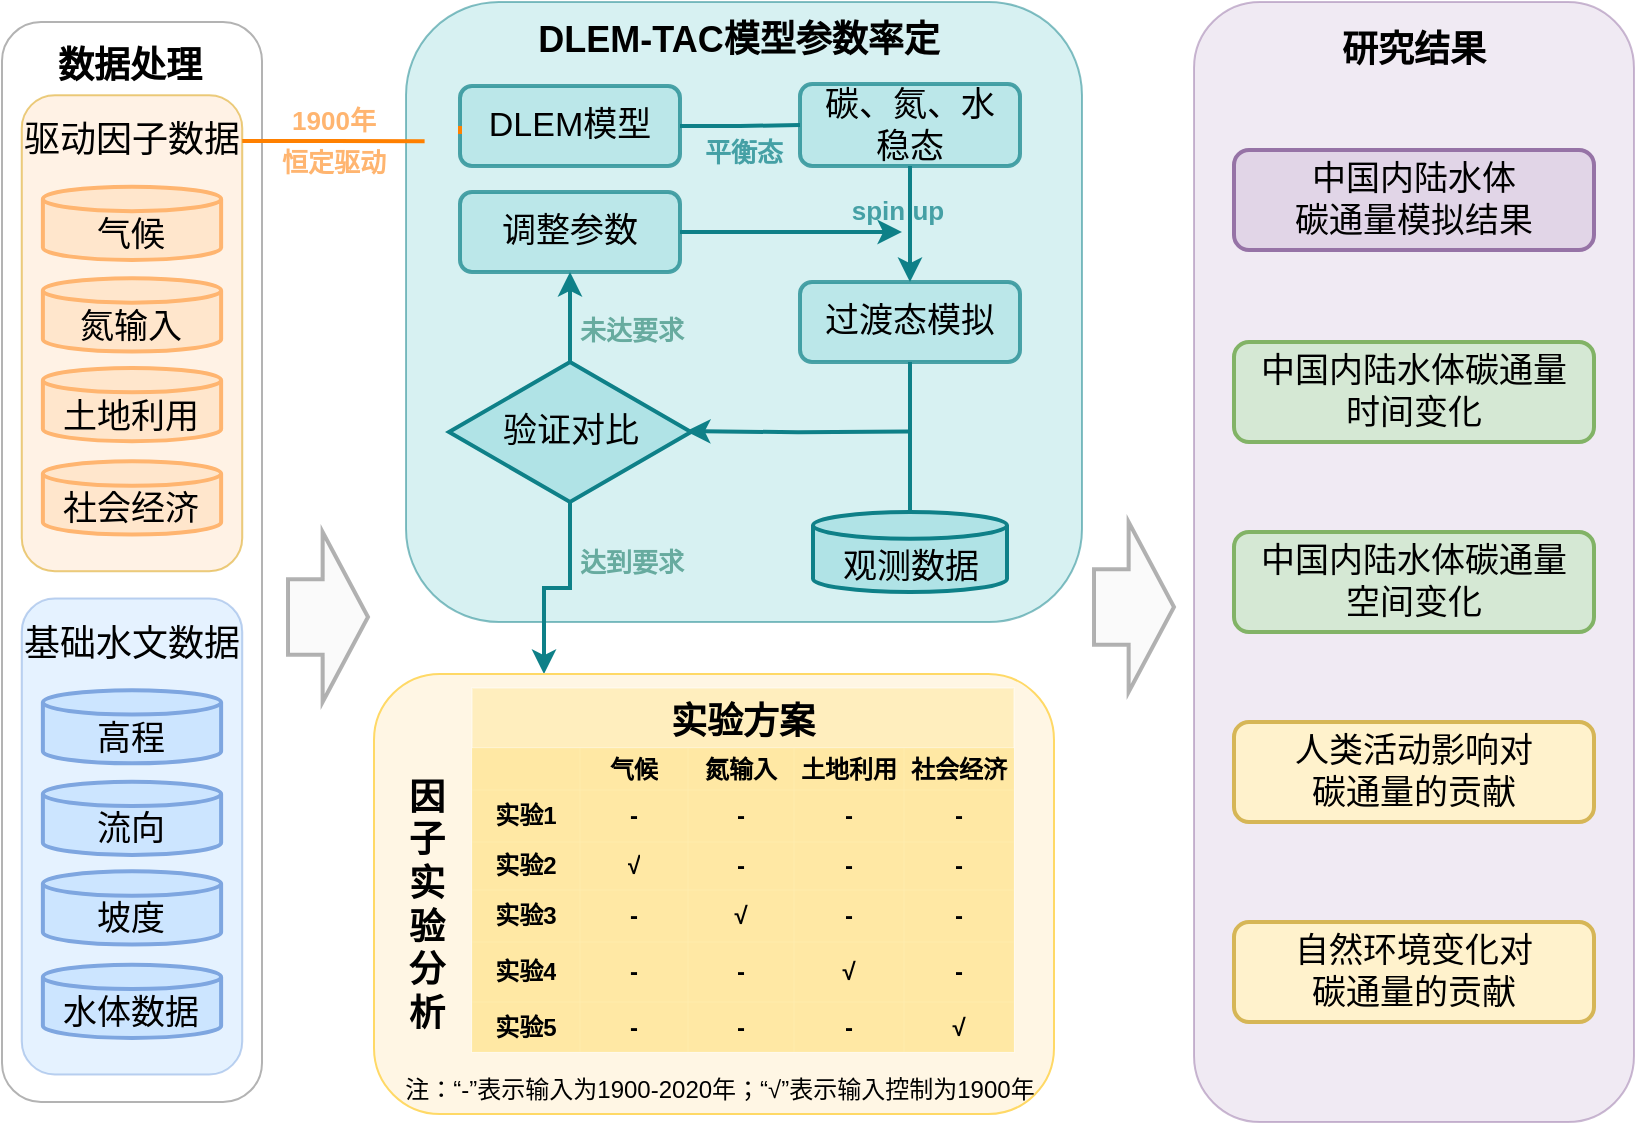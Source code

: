 <mxfile version="27.1.4">
  <diagram name="第 1 页" id="ehkIkinv6ZQEhF4W7xl0">
    <mxGraphModel dx="1426" dy="791" grid="1" gridSize="10" guides="1" tooltips="1" connect="1" arrows="1" fold="1" page="1" pageScale="1" pageWidth="827" pageHeight="1169" math="0" shadow="0">
      <root>
        <mxCell id="0" />
        <mxCell id="1" parent="0" />
        <mxCell id="Cj5X7kdF_VZM1OpQKWsd-1" value="" style="group" vertex="1" connectable="0" parent="1">
          <mxGeometry x="607.5" y="180" width="402.5" height="310" as="geometry" />
        </mxCell>
        <mxCell id="Cj5X7kdF_VZM1OpQKWsd-2" value="" style="rounded=1;whiteSpace=wrap;html=1;movable=1;resizable=1;rotatable=1;deletable=1;editable=1;locked=0;connectable=1;fillColor=#b0e3e6;strokeColor=#0e8088;opacity=50;strokeWidth=1;glass=0;shadow=0;" vertex="1" parent="Cj5X7kdF_VZM1OpQKWsd-1">
          <mxGeometry x="64.5" width="338" height="310" as="geometry" />
        </mxCell>
        <mxCell id="Cj5X7kdF_VZM1OpQKWsd-3" value="&lt;font style=&quot;font-size: 13px; color: rgb(103, 171, 159);&quot;&gt;&lt;b&gt;未达要求&lt;/b&gt;&lt;/font&gt;" style="text;html=1;align=center;verticalAlign=middle;whiteSpace=wrap;rounded=0;fontSize=17;" vertex="1" parent="Cj5X7kdF_VZM1OpQKWsd-1">
          <mxGeometry x="140.5" y="149" width="74" height="30" as="geometry" />
        </mxCell>
        <mxCell id="Cj5X7kdF_VZM1OpQKWsd-4" value="&lt;font style=&quot;font-size: 18px;&quot;&gt;&lt;b&gt;DLEM-TAC模型&lt;/b&gt;&lt;/font&gt;&lt;b style=&quot;font-size: 18px; background-color: transparent; color: light-dark(rgb(0, 0, 0), rgb(255, 255, 255));&quot;&gt;参数率定&lt;/b&gt;" style="text;html=1;align=center;verticalAlign=middle;whiteSpace=wrap;rounded=0;textShadow=0;labelBackgroundColor=none;labelBorderColor=none;" vertex="1" parent="Cj5X7kdF_VZM1OpQKWsd-1">
          <mxGeometry x="128" y="3" width="205" height="32" as="geometry" />
        </mxCell>
        <mxCell id="Cj5X7kdF_VZM1OpQKWsd-5" value="" style="edgeStyle=orthogonalEdgeStyle;rounded=0;orthogonalLoop=1;jettySize=auto;html=1;fillColor=#b0e3e6;strokeColor=#0e8088;strokeWidth=2;endArrow=none;startFill=0;" edge="1" parent="Cj5X7kdF_VZM1OpQKWsd-1" source="Cj5X7kdF_VZM1OpQKWsd-6" target="Cj5X7kdF_VZM1OpQKWsd-8">
          <mxGeometry relative="1" as="geometry" />
        </mxCell>
        <mxCell id="Cj5X7kdF_VZM1OpQKWsd-6" value="&lt;span style=&quot;font-size: 17px;&quot;&gt;DLEM模型&lt;/span&gt;" style="whiteSpace=wrap;html=1;fillColor=#b0e3e6;strokeColor=#0e8088;strokeWidth=2;opacity=70;rounded=1;" vertex="1" parent="Cj5X7kdF_VZM1OpQKWsd-1">
          <mxGeometry x="91.5" y="42" width="110" height="40" as="geometry" />
        </mxCell>
        <mxCell id="Cj5X7kdF_VZM1OpQKWsd-7" style="edgeStyle=orthogonalEdgeStyle;rounded=0;orthogonalLoop=1;jettySize=auto;html=1;exitX=0.5;exitY=1;exitDx=0;exitDy=0;fillColor=#b0e3e6;strokeColor=#0e8088;strokeWidth=2;" edge="1" parent="Cj5X7kdF_VZM1OpQKWsd-1" source="Cj5X7kdF_VZM1OpQKWsd-8" target="Cj5X7kdF_VZM1OpQKWsd-9">
          <mxGeometry relative="1" as="geometry" />
        </mxCell>
        <mxCell id="Cj5X7kdF_VZM1OpQKWsd-8" value="&lt;span style=&quot;font-size: 17px;&quot;&gt;碳、氮、水&lt;/span&gt;&lt;div&gt;&lt;span style=&quot;font-size: 17px;&quot;&gt;稳态&lt;/span&gt;&lt;/div&gt;" style="whiteSpace=wrap;html=1;fillColor=#b0e3e6;strokeColor=#0e8088;strokeWidth=2;opacity=70;rounded=1;" vertex="1" parent="Cj5X7kdF_VZM1OpQKWsd-1">
          <mxGeometry x="261.5" y="41" width="110" height="41" as="geometry" />
        </mxCell>
        <mxCell id="Cj5X7kdF_VZM1OpQKWsd-9" value="&lt;span style=&quot;font-size: 17px;&quot;&gt;过渡态模拟&lt;/span&gt;" style="whiteSpace=wrap;html=1;fillColor=#b0e3e6;strokeColor=#0e8088;strokeWidth=2;opacity=70;rounded=1;" vertex="1" parent="Cj5X7kdF_VZM1OpQKWsd-1">
          <mxGeometry x="261.5" y="140" width="110" height="40" as="geometry" />
        </mxCell>
        <mxCell id="Cj5X7kdF_VZM1OpQKWsd-10" value="&lt;font style=&quot;font-size: 17px;&quot;&gt;观测数据&lt;/font&gt;" style="strokeWidth=2;html=1;shape=mxgraph.flowchart.database;whiteSpace=wrap;fillColor=#b0e3e6;strokeColor=#0e8088;verticalAlign=bottom;" vertex="1" parent="Cj5X7kdF_VZM1OpQKWsd-1">
          <mxGeometry x="268" y="255" width="97" height="40" as="geometry" />
        </mxCell>
        <mxCell id="Cj5X7kdF_VZM1OpQKWsd-11" style="edgeStyle=orthogonalEdgeStyle;rounded=0;orthogonalLoop=1;jettySize=auto;html=1;exitX=1;exitY=0.5;exitDx=0;exitDy=0;exitPerimeter=0;strokeWidth=2;endArrow=none;startFill=1;fillColor=#b0e3e6;strokeColor=#0e8088;startArrow=classic;" edge="1" parent="Cj5X7kdF_VZM1OpQKWsd-1">
          <mxGeometry relative="1" as="geometry">
            <mxPoint x="315.5" y="214.747" as="targetPoint" />
            <mxPoint x="204.5" y="214.58" as="sourcePoint" />
          </mxGeometry>
        </mxCell>
        <mxCell id="Cj5X7kdF_VZM1OpQKWsd-12" value="" style="edgeStyle=orthogonalEdgeStyle;rounded=0;orthogonalLoop=1;jettySize=auto;html=1;strokeWidth=2;fillColor=#b0e3e6;strokeColor=#0e8088;endArrow=classic;startFill=0;endFill=1;" edge="1" parent="Cj5X7kdF_VZM1OpQKWsd-1" source="Cj5X7kdF_VZM1OpQKWsd-13" target="Cj5X7kdF_VZM1OpQKWsd-15">
          <mxGeometry relative="1" as="geometry" />
        </mxCell>
        <mxCell id="Cj5X7kdF_VZM1OpQKWsd-13" value="&lt;div&gt;&lt;font style=&quot;font-size: 17px;&quot;&gt;验证对比&lt;/font&gt;&lt;/div&gt;" style="strokeWidth=2;html=1;shape=mxgraph.flowchart.decision;whiteSpace=wrap;fillColor=#b0e3e6;strokeColor=#0e8088;" vertex="1" parent="Cj5X7kdF_VZM1OpQKWsd-1">
          <mxGeometry x="86" y="180" width="121" height="70" as="geometry" />
        </mxCell>
        <mxCell id="Cj5X7kdF_VZM1OpQKWsd-14" style="edgeStyle=orthogonalEdgeStyle;rounded=0;orthogonalLoop=1;jettySize=auto;html=1;strokeWidth=2;fillColor=#b0e3e6;strokeColor=#0e8088;" edge="1" parent="Cj5X7kdF_VZM1OpQKWsd-1" source="Cj5X7kdF_VZM1OpQKWsd-15">
          <mxGeometry relative="1" as="geometry">
            <mxPoint x="312.5" y="115" as="targetPoint" />
          </mxGeometry>
        </mxCell>
        <mxCell id="Cj5X7kdF_VZM1OpQKWsd-15" value="&lt;span style=&quot;font-size: 17px;&quot;&gt;调整参数&lt;/span&gt;" style="whiteSpace=wrap;html=1;fillColor=#b0e3e6;strokeColor=#0e8088;strokeWidth=2;opacity=70;rounded=1;" vertex="1" parent="Cj5X7kdF_VZM1OpQKWsd-1">
          <mxGeometry x="91.5" y="95" width="110" height="40" as="geometry" />
        </mxCell>
        <mxCell id="Cj5X7kdF_VZM1OpQKWsd-16" style="rounded=0;orthogonalLoop=1;jettySize=auto;html=1;exitX=0;exitY=0.5;exitDx=0;exitDy=0;fillColor=#fad7ac;strokeColor=#FF8000;startArrow=none;startFill=0;endArrow=none;strokeWidth=2;" edge="1" parent="Cj5X7kdF_VZM1OpQKWsd-1" source="Cj5X7kdF_VZM1OpQKWsd-6">
          <mxGeometry relative="1" as="geometry">
            <mxPoint x="91.5" y="66" as="targetPoint" />
          </mxGeometry>
        </mxCell>
        <mxCell id="Cj5X7kdF_VZM1OpQKWsd-17" style="edgeStyle=orthogonalEdgeStyle;rounded=0;orthogonalLoop=1;jettySize=auto;html=1;exitX=0.5;exitY=1;exitDx=0;exitDy=0;entryX=0.5;entryY=0;entryDx=0;entryDy=0;entryPerimeter=0;endArrow=none;startFill=0;fillColor=#b0e3e6;strokeColor=#0e8088;strokeWidth=2;" edge="1" parent="Cj5X7kdF_VZM1OpQKWsd-1" source="Cj5X7kdF_VZM1OpQKWsd-9" target="Cj5X7kdF_VZM1OpQKWsd-10">
          <mxGeometry relative="1" as="geometry" />
        </mxCell>
        <mxCell id="Cj5X7kdF_VZM1OpQKWsd-18" value="&lt;span style=&quot;font-size: 13px;&quot;&gt;&lt;b style=&quot;&quot;&gt;&lt;font style=&quot;&quot;&gt;spin up&lt;/font&gt;&lt;/b&gt;&lt;/span&gt;" style="text;html=1;align=center;verticalAlign=middle;whiteSpace=wrap;rounded=0;fontSize=17;fontColor=light-dark(#45A0A5,#3A756B);" vertex="1" parent="Cj5X7kdF_VZM1OpQKWsd-1">
          <mxGeometry x="275.5" y="94" width="70" height="20" as="geometry" />
        </mxCell>
        <mxCell id="Cj5X7kdF_VZM1OpQKWsd-19" value="&lt;span style=&quot;font-size: 13px;&quot;&gt;&lt;b style=&quot;&quot;&gt;&lt;font style=&quot;&quot;&gt;平衡态&lt;/font&gt;&lt;/b&gt;&lt;/span&gt;" style="text;html=1;align=center;verticalAlign=middle;whiteSpace=wrap;rounded=0;fontSize=17;fontColor=light-dark(#45A0A5,#3A756B);" vertex="1" parent="Cj5X7kdF_VZM1OpQKWsd-1">
          <mxGeometry x="198.5" y="65" width="70" height="20" as="geometry" />
        </mxCell>
        <mxCell id="Cj5X7kdF_VZM1OpQKWsd-20" value="&lt;font style=&quot;font-size: 13px; color: rgb(103, 171, 159);&quot;&gt;&lt;b&gt;达到要求&lt;/b&gt;&lt;/font&gt;" style="text;html=1;align=center;verticalAlign=middle;whiteSpace=wrap;rounded=0;fontSize=17;" vertex="1" parent="Cj5X7kdF_VZM1OpQKWsd-1">
          <mxGeometry x="140.5" y="265" width="74" height="30" as="geometry" />
        </mxCell>
        <mxCell id="Cj5X7kdF_VZM1OpQKWsd-21" value="" style="whiteSpace=wrap;html=1;fillColor=#e1d5e7;strokeColor=#9673a6;strokeWidth=1;opacity=50;rounded=1;" vertex="1" parent="1">
          <mxGeometry x="1066" y="180" width="220" height="560" as="geometry" />
        </mxCell>
        <mxCell id="Cj5X7kdF_VZM1OpQKWsd-31" value="&lt;font style=&quot;font-size: 17px;&quot;&gt;人类活动影响对&lt;/font&gt;&lt;div&gt;&lt;font style=&quot;font-size: 17px;&quot;&gt;碳通量的贡献&lt;/font&gt;&lt;/div&gt;" style="whiteSpace=wrap;html=1;fillColor=#fff2cc;strokeColor=#d6b656;strokeWidth=2;rounded=1;" vertex="1" parent="1">
          <mxGeometry x="1086" y="540" width="180" height="50" as="geometry" />
        </mxCell>
        <mxCell id="Cj5X7kdF_VZM1OpQKWsd-32" value="&lt;font style=&quot;font-size: 17px;&quot;&gt;自然环境变化&lt;span style=&quot;color: light-dark(rgb(0, 0, 0), rgb(255, 255, 255)); background-color: transparent;&quot;&gt;对&lt;/span&gt;&lt;/font&gt;&lt;div&gt;&lt;span style=&quot;background-color: transparent; color: light-dark(rgb(0, 0, 0), rgb(255, 255, 255));&quot;&gt;&lt;font style=&quot;font-size: 17px;&quot;&gt;碳通量的贡献&lt;/font&gt;&lt;/span&gt;&lt;/div&gt;" style="whiteSpace=wrap;html=1;fillColor=#fff2cc;strokeColor=#d6b656;strokeWidth=2;rounded=1;" vertex="1" parent="1">
          <mxGeometry x="1086" y="640" width="180" height="50" as="geometry" />
        </mxCell>
        <mxCell id="Cj5X7kdF_VZM1OpQKWsd-33" value="&lt;span style=&quot;font-size: 17px;&quot;&gt;中国内陆水体&lt;/span&gt;&lt;div&gt;&lt;span style=&quot;font-size: 17px;&quot;&gt;碳通量模拟结果&lt;/span&gt;&lt;/div&gt;" style="whiteSpace=wrap;html=1;fillColor=#e1d5e7;strokeColor=#9673a6;strokeWidth=2;rounded=1;" vertex="1" parent="1">
          <mxGeometry x="1086" y="254" width="180" height="50" as="geometry" />
        </mxCell>
        <mxCell id="Cj5X7kdF_VZM1OpQKWsd-34" value="&lt;font style=&quot;font-size: 18px;&quot;&gt;&lt;b&gt;研究结果&lt;/b&gt;&lt;/font&gt;" style="text;html=1;align=center;verticalAlign=middle;whiteSpace=wrap;rounded=0;textShadow=0;labelBackgroundColor=none;labelBorderColor=none;" vertex="1" parent="1">
          <mxGeometry x="1116" y="188" width="120" height="32" as="geometry" />
        </mxCell>
        <mxCell id="Cj5X7kdF_VZM1OpQKWsd-35" value="" style="shape=singleArrow;whiteSpace=wrap;html=1;fillColor=#f5f5f5;strokeColor=#666666;arrowWidth=0.444;arrowSize=0.567;strokeWidth=2;fontColor=#333333;opacity=50;shadow=0;rounded=0;" vertex="1" parent="1">
          <mxGeometry x="613" y="445" width="40" height="85" as="geometry" />
        </mxCell>
        <mxCell id="Cj5X7kdF_VZM1OpQKWsd-36" value="" style="shape=singleArrow;whiteSpace=wrap;html=1;fillColor=#f5f5f5;strokeColor=#666666;arrowWidth=0.444;arrowSize=0.567;strokeWidth=2;fontColor=#333333;opacity=50;shadow=0;rounded=0;" vertex="1" parent="1">
          <mxGeometry x="1016" y="440" width="40" height="85" as="geometry" />
        </mxCell>
        <mxCell id="Cj5X7kdF_VZM1OpQKWsd-45" style="edgeStyle=orthogonalEdgeStyle;rounded=0;orthogonalLoop=1;jettySize=auto;html=1;entryX=0.25;entryY=0;entryDx=0;entryDy=0;fillColor=#b0e3e6;strokeColor=#0e8088;strokeWidth=2;" edge="1" parent="1" source="Cj5X7kdF_VZM1OpQKWsd-13" target="Cj5X7kdF_VZM1OpQKWsd-47">
          <mxGeometry relative="1" as="geometry" />
        </mxCell>
        <mxCell id="Cj5X7kdF_VZM1OpQKWsd-46" value="" style="group" vertex="1" connectable="0" parent="1">
          <mxGeometry x="656" y="516" width="340" height="223" as="geometry" />
        </mxCell>
        <mxCell id="Cj5X7kdF_VZM1OpQKWsd-47" value="" style="rounded=1;whiteSpace=wrap;html=1;movable=1;resizable=1;rotatable=1;deletable=1;editable=1;locked=0;connectable=1;fillColor=#FFF6E4;strokeColor=#FFD966;strokeWidth=1;glass=0;shadow=0;" vertex="1" parent="Cj5X7kdF_VZM1OpQKWsd-46">
          <mxGeometry width="340" height="220" as="geometry" />
        </mxCell>
        <mxCell id="Cj5X7kdF_VZM1OpQKWsd-48" value="&lt;span style=&quot;font-size: 18px;&quot;&gt;&lt;b&gt;因&lt;/b&gt;&lt;/span&gt;&lt;div&gt;&lt;span style=&quot;font-size: 18px;&quot;&gt;&lt;b&gt;子&lt;/b&gt;&lt;/span&gt;&lt;/div&gt;&lt;div&gt;&lt;span style=&quot;font-size: 18px;&quot;&gt;&lt;b&gt;实&lt;/b&gt;&lt;/span&gt;&lt;/div&gt;&lt;div&gt;&lt;span style=&quot;font-size: 18px;&quot;&gt;&lt;b&gt;验&lt;/b&gt;&lt;/span&gt;&lt;/div&gt;&lt;div&gt;&lt;span style=&quot;font-size: 18px;&quot;&gt;&lt;b&gt;分&lt;/b&gt;&lt;/span&gt;&lt;/div&gt;&lt;div&gt;&lt;span style=&quot;font-size: 18px;&quot;&gt;&lt;b&gt;析&lt;/b&gt;&lt;/span&gt;&lt;/div&gt;" style="text;html=1;align=center;verticalAlign=middle;whiteSpace=wrap;rounded=0;textShadow=0;labelBackgroundColor=none;labelBorderColor=none;movable=1;resizable=1;rotatable=1;deletable=1;editable=1;locked=0;connectable=1;fillColor=#FFFFEB;opacity=0;sketch=1;curveFitting=1;jiggle=2;" vertex="1" parent="Cj5X7kdF_VZM1OpQKWsd-46">
          <mxGeometry x="12" y="55" width="29.49" height="122" as="geometry" />
        </mxCell>
        <mxCell id="Cj5X7kdF_VZM1OpQKWsd-49" value="实验方案" style="shape=table;startSize=30;container=1;collapsible=0;childLayout=tableLayout;swimlaneFillColor=none;strokeColor=#FFFFFF;fontSize=18;fillColor=#FFD966;labelBackgroundColor=none;opacity=30;rounded=0;swimlaneLine=1;movable=1;resizable=1;rotatable=1;deletable=1;editable=1;locked=0;connectable=1;fontStyle=1;shadow=0;" vertex="1" parent="Cj5X7kdF_VZM1OpQKWsd-46">
          <mxGeometry x="49" y="7" width="271" height="182" as="geometry" />
        </mxCell>
        <mxCell id="Cj5X7kdF_VZM1OpQKWsd-50" value="" style="shape=tableRow;horizontal=0;startSize=0;swimlaneHead=0;swimlaneBody=0;strokeColor=#E1D5E7;top=0;left=0;bottom=0;right=0;collapsible=0;dropTarget=0;fillColor=#FFD966;points=[[0,0.5],[1,0.5]];portConstraint=eastwest;swimlaneFillColor=none;fontSize=12;movable=1;resizable=1;rotatable=1;deletable=1;editable=1;locked=0;connectable=1;opacity=30;swimlaneLine=1;shadow=0;fontStyle=1" vertex="1" parent="Cj5X7kdF_VZM1OpQKWsd-49">
          <mxGeometry y="30" width="271" height="21" as="geometry" />
        </mxCell>
        <mxCell id="Cj5X7kdF_VZM1OpQKWsd-51" value="" style="shape=partialRectangle;html=1;whiteSpace=wrap;connectable=1;strokeColor=#E1D5E7;overflow=hidden;fillColor=#FFD966;top=0;left=0;bottom=0;right=0;pointerEvents=1;swimlaneFillColor=none;fontSize=12;movable=1;resizable=1;rotatable=1;deletable=1;editable=1;locked=0;opacity=30;swimlaneLine=1;shadow=0;fontStyle=1" vertex="1" parent="Cj5X7kdF_VZM1OpQKWsd-50">
          <mxGeometry width="54" height="21" as="geometry">
            <mxRectangle width="54" height="21" as="alternateBounds" />
          </mxGeometry>
        </mxCell>
        <mxCell id="Cj5X7kdF_VZM1OpQKWsd-52" value="气候" style="shape=partialRectangle;html=1;whiteSpace=wrap;connectable=1;strokeColor=#E1D5E7;overflow=hidden;fillColor=#FFD966;top=0;left=0;bottom=0;right=0;pointerEvents=1;swimlaneFillColor=none;fontSize=12;movable=1;resizable=1;rotatable=1;deletable=1;editable=1;locked=0;opacity=30;swimlaneLine=1;shadow=0;fontStyle=1" vertex="1" parent="Cj5X7kdF_VZM1OpQKWsd-50">
          <mxGeometry x="54" width="54" height="21" as="geometry">
            <mxRectangle width="54" height="21" as="alternateBounds" />
          </mxGeometry>
        </mxCell>
        <mxCell id="Cj5X7kdF_VZM1OpQKWsd-53" value="氮输入" style="shape=partialRectangle;html=1;whiteSpace=wrap;connectable=1;strokeColor=#E1D5E7;overflow=hidden;fillColor=#FFD966;top=0;left=0;bottom=0;right=0;pointerEvents=1;swimlaneFillColor=none;fontSize=12;movable=1;resizable=1;rotatable=1;deletable=1;editable=1;locked=0;opacity=30;swimlaneLine=1;shadow=0;fontStyle=1" vertex="1" parent="Cj5X7kdF_VZM1OpQKWsd-50">
          <mxGeometry x="108" width="53" height="21" as="geometry">
            <mxRectangle width="53" height="21" as="alternateBounds" />
          </mxGeometry>
        </mxCell>
        <mxCell id="Cj5X7kdF_VZM1OpQKWsd-54" value="土地利用" style="shape=partialRectangle;html=1;whiteSpace=wrap;connectable=1;strokeColor=#E1D5E7;overflow=hidden;fillColor=#FFD966;top=0;left=0;bottom=0;right=0;pointerEvents=1;swimlaneFillColor=none;fontSize=12;movable=1;resizable=1;rotatable=1;deletable=1;editable=1;locked=0;opacity=30;swimlaneLine=1;shadow=0;fontStyle=1" vertex="1" parent="Cj5X7kdF_VZM1OpQKWsd-50">
          <mxGeometry x="161" width="55" height="21" as="geometry">
            <mxRectangle width="55" height="21" as="alternateBounds" />
          </mxGeometry>
        </mxCell>
        <mxCell id="Cj5X7kdF_VZM1OpQKWsd-55" value="社会经济" style="shape=partialRectangle;html=1;whiteSpace=wrap;connectable=1;strokeColor=#E1D5E7;overflow=hidden;fillColor=#FFD966;top=0;left=0;bottom=0;right=0;pointerEvents=1;swimlaneFillColor=none;fontSize=12;movable=1;resizable=1;rotatable=1;deletable=1;editable=1;locked=0;opacity=30;swimlaneLine=1;shadow=0;fontStyle=1" vertex="1" parent="Cj5X7kdF_VZM1OpQKWsd-50">
          <mxGeometry x="216" width="55" height="21" as="geometry">
            <mxRectangle width="55" height="21" as="alternateBounds" />
          </mxGeometry>
        </mxCell>
        <mxCell id="Cj5X7kdF_VZM1OpQKWsd-56" value="" style="shape=tableRow;horizontal=0;startSize=0;swimlaneHead=0;swimlaneBody=0;strokeColor=#E1D5E7;top=0;left=0;bottom=0;right=0;collapsible=0;dropTarget=0;fillColor=#FFD966;points=[[0,0.5],[1,0.5]];portConstraint=eastwest;swimlaneFillColor=none;fontSize=12;movable=1;resizable=1;rotatable=1;deletable=1;editable=1;locked=0;connectable=1;opacity=30;swimlaneLine=1;shadow=0;fontStyle=1" vertex="1" parent="Cj5X7kdF_VZM1OpQKWsd-49">
          <mxGeometry y="51" width="271" height="26" as="geometry" />
        </mxCell>
        <mxCell id="Cj5X7kdF_VZM1OpQKWsd-57" value="实验1" style="shape=partialRectangle;html=1;whiteSpace=wrap;connectable=1;strokeColor=#E1D5E7;overflow=hidden;fillColor=#FFD966;top=0;left=0;bottom=0;right=0;pointerEvents=1;swimlaneFillColor=none;fontSize=12;movable=1;resizable=1;rotatable=1;deletable=1;editable=1;locked=0;opacity=30;swimlaneLine=1;shadow=0;fontStyle=1" vertex="1" parent="Cj5X7kdF_VZM1OpQKWsd-56">
          <mxGeometry width="54" height="26" as="geometry">
            <mxRectangle width="54" height="26" as="alternateBounds" />
          </mxGeometry>
        </mxCell>
        <mxCell id="Cj5X7kdF_VZM1OpQKWsd-58" value="-" style="shape=partialRectangle;html=1;whiteSpace=wrap;connectable=1;strokeColor=#E1D5E7;overflow=hidden;fillColor=#FFD966;top=0;left=0;bottom=0;right=0;pointerEvents=1;swimlaneFillColor=none;fontSize=12;movable=1;resizable=1;rotatable=1;deletable=1;editable=1;locked=0;opacity=30;swimlaneLine=1;shadow=0;fontStyle=1" vertex="1" parent="Cj5X7kdF_VZM1OpQKWsd-56">
          <mxGeometry x="54" width="54" height="26" as="geometry">
            <mxRectangle width="54" height="26" as="alternateBounds" />
          </mxGeometry>
        </mxCell>
        <mxCell id="Cj5X7kdF_VZM1OpQKWsd-59" value="-" style="shape=partialRectangle;html=1;whiteSpace=wrap;connectable=1;strokeColor=#E1D5E7;overflow=hidden;fillColor=#FFD966;top=0;left=0;bottom=0;right=0;pointerEvents=1;swimlaneFillColor=none;fontSize=12;movable=1;resizable=1;rotatable=1;deletable=1;editable=1;locked=0;opacity=30;swimlaneLine=1;shadow=0;fontStyle=1" vertex="1" parent="Cj5X7kdF_VZM1OpQKWsd-56">
          <mxGeometry x="108" width="53" height="26" as="geometry">
            <mxRectangle width="53" height="26" as="alternateBounds" />
          </mxGeometry>
        </mxCell>
        <mxCell id="Cj5X7kdF_VZM1OpQKWsd-60" value="-" style="shape=partialRectangle;html=1;whiteSpace=wrap;connectable=1;strokeColor=#E1D5E7;overflow=hidden;fillColor=#FFD966;top=0;left=0;bottom=0;right=0;pointerEvents=1;swimlaneFillColor=none;fontSize=12;movable=1;resizable=1;rotatable=1;deletable=1;editable=1;locked=0;opacity=30;swimlaneLine=1;shadow=0;fontStyle=1" vertex="1" parent="Cj5X7kdF_VZM1OpQKWsd-56">
          <mxGeometry x="161" width="55" height="26" as="geometry">
            <mxRectangle width="55" height="26" as="alternateBounds" />
          </mxGeometry>
        </mxCell>
        <mxCell id="Cj5X7kdF_VZM1OpQKWsd-61" value="-" style="shape=partialRectangle;html=1;whiteSpace=wrap;connectable=1;strokeColor=#E1D5E7;overflow=hidden;fillColor=#FFD966;top=0;left=0;bottom=0;right=0;pointerEvents=1;swimlaneFillColor=none;fontSize=12;movable=1;resizable=1;rotatable=1;deletable=1;editable=1;locked=0;opacity=30;swimlaneLine=1;shadow=0;fontStyle=1" vertex="1" parent="Cj5X7kdF_VZM1OpQKWsd-56">
          <mxGeometry x="216" width="55" height="26" as="geometry">
            <mxRectangle width="55" height="26" as="alternateBounds" />
          </mxGeometry>
        </mxCell>
        <mxCell id="Cj5X7kdF_VZM1OpQKWsd-62" value="" style="shape=tableRow;horizontal=0;startSize=0;swimlaneHead=0;swimlaneBody=0;strokeColor=#E1D5E7;top=0;left=0;bottom=0;right=0;collapsible=0;dropTarget=0;fillColor=#FFD966;points=[[0,0.5],[1,0.5]];portConstraint=eastwest;swimlaneFillColor=none;fontSize=12;movable=1;resizable=1;rotatable=1;deletable=1;editable=1;locked=0;connectable=1;opacity=30;swimlaneLine=1;shadow=0;fontStyle=1" vertex="1" parent="Cj5X7kdF_VZM1OpQKWsd-49">
          <mxGeometry y="77" width="271" height="24" as="geometry" />
        </mxCell>
        <mxCell id="Cj5X7kdF_VZM1OpQKWsd-63" value="实验2" style="shape=partialRectangle;html=1;whiteSpace=wrap;connectable=1;strokeColor=#E1D5E7;overflow=hidden;fillColor=#FFD966;top=0;left=0;bottom=0;right=0;pointerEvents=1;swimlaneFillColor=none;fontSize=12;movable=1;resizable=1;rotatable=1;deletable=1;editable=1;locked=0;opacity=30;swimlaneLine=1;shadow=0;fontStyle=1" vertex="1" parent="Cj5X7kdF_VZM1OpQKWsd-62">
          <mxGeometry width="54" height="24" as="geometry">
            <mxRectangle width="54" height="24" as="alternateBounds" />
          </mxGeometry>
        </mxCell>
        <mxCell id="Cj5X7kdF_VZM1OpQKWsd-64" value="√" style="shape=partialRectangle;html=1;whiteSpace=wrap;connectable=1;strokeColor=#E1D5E7;overflow=hidden;fillColor=#FFD966;top=0;left=0;bottom=0;right=0;pointerEvents=1;swimlaneFillColor=none;fontSize=12;movable=1;resizable=1;rotatable=1;deletable=1;editable=1;locked=0;opacity=30;swimlaneLine=1;shadow=0;fontStyle=1" vertex="1" parent="Cj5X7kdF_VZM1OpQKWsd-62">
          <mxGeometry x="54" width="54" height="24" as="geometry">
            <mxRectangle width="54" height="24" as="alternateBounds" />
          </mxGeometry>
        </mxCell>
        <mxCell id="Cj5X7kdF_VZM1OpQKWsd-65" value="-" style="shape=partialRectangle;html=1;whiteSpace=wrap;connectable=1;strokeColor=#E1D5E7;overflow=hidden;fillColor=#FFD966;top=0;left=0;bottom=0;right=0;pointerEvents=1;swimlaneFillColor=none;fontSize=12;movable=1;resizable=1;rotatable=1;deletable=1;editable=1;locked=0;opacity=30;swimlaneLine=1;shadow=0;fontStyle=1" vertex="1" parent="Cj5X7kdF_VZM1OpQKWsd-62">
          <mxGeometry x="108" width="53" height="24" as="geometry">
            <mxRectangle width="53" height="24" as="alternateBounds" />
          </mxGeometry>
        </mxCell>
        <mxCell id="Cj5X7kdF_VZM1OpQKWsd-66" value="-" style="shape=partialRectangle;html=1;whiteSpace=wrap;connectable=1;strokeColor=#E1D5E7;overflow=hidden;fillColor=#FFD966;top=0;left=0;bottom=0;right=0;pointerEvents=1;swimlaneFillColor=none;fontSize=12;movable=1;resizable=1;rotatable=1;deletable=1;editable=1;locked=0;opacity=30;swimlaneLine=1;shadow=0;fontStyle=1" vertex="1" parent="Cj5X7kdF_VZM1OpQKWsd-62">
          <mxGeometry x="161" width="55" height="24" as="geometry">
            <mxRectangle width="55" height="24" as="alternateBounds" />
          </mxGeometry>
        </mxCell>
        <mxCell id="Cj5X7kdF_VZM1OpQKWsd-67" value="-" style="shape=partialRectangle;html=1;whiteSpace=wrap;connectable=1;strokeColor=#E1D5E7;overflow=hidden;fillColor=#FFD966;top=0;left=0;bottom=0;right=0;pointerEvents=1;swimlaneFillColor=none;fontSize=12;movable=1;resizable=1;rotatable=1;deletable=1;editable=1;locked=0;opacity=30;swimlaneLine=1;shadow=0;fontStyle=1" vertex="1" parent="Cj5X7kdF_VZM1OpQKWsd-62">
          <mxGeometry x="216" width="55" height="24" as="geometry">
            <mxRectangle width="55" height="24" as="alternateBounds" />
          </mxGeometry>
        </mxCell>
        <mxCell id="Cj5X7kdF_VZM1OpQKWsd-68" value="" style="shape=tableRow;horizontal=0;startSize=0;swimlaneHead=0;swimlaneBody=0;strokeColor=#E1D5E7;top=0;left=0;bottom=0;right=0;collapsible=0;dropTarget=0;fillColor=#FFD966;points=[[0,0.5],[1,0.5]];portConstraint=eastwest;swimlaneFillColor=none;fontSize=12;movable=1;resizable=1;rotatable=1;deletable=1;editable=1;locked=0;connectable=1;opacity=30;swimlaneLine=1;shadow=0;fontStyle=1" vertex="1" parent="Cj5X7kdF_VZM1OpQKWsd-49">
          <mxGeometry y="101" width="271" height="26" as="geometry" />
        </mxCell>
        <mxCell id="Cj5X7kdF_VZM1OpQKWsd-69" value="实验3" style="shape=partialRectangle;html=1;whiteSpace=wrap;connectable=1;strokeColor=#E1D5E7;overflow=hidden;fillColor=#FFD966;top=0;left=0;bottom=0;right=0;pointerEvents=1;swimlaneFillColor=none;fontSize=12;movable=1;resizable=1;rotatable=1;deletable=1;editable=1;locked=0;opacity=30;swimlaneLine=1;shadow=0;fontStyle=1" vertex="1" parent="Cj5X7kdF_VZM1OpQKWsd-68">
          <mxGeometry width="54" height="26" as="geometry">
            <mxRectangle width="54" height="26" as="alternateBounds" />
          </mxGeometry>
        </mxCell>
        <mxCell id="Cj5X7kdF_VZM1OpQKWsd-70" value="-" style="shape=partialRectangle;html=1;whiteSpace=wrap;connectable=1;strokeColor=#E1D5E7;overflow=hidden;fillColor=#FFD966;top=0;left=0;bottom=0;right=0;pointerEvents=1;swimlaneFillColor=none;fontSize=12;movable=1;resizable=1;rotatable=1;deletable=1;editable=1;locked=0;opacity=30;swimlaneLine=1;shadow=0;fontStyle=1" vertex="1" parent="Cj5X7kdF_VZM1OpQKWsd-68">
          <mxGeometry x="54" width="54" height="26" as="geometry">
            <mxRectangle width="54" height="26" as="alternateBounds" />
          </mxGeometry>
        </mxCell>
        <mxCell id="Cj5X7kdF_VZM1OpQKWsd-71" value="√" style="shape=partialRectangle;html=1;whiteSpace=wrap;connectable=1;strokeColor=#E1D5E7;overflow=hidden;fillColor=#FFD966;top=0;left=0;bottom=0;right=0;pointerEvents=1;swimlaneFillColor=none;fontSize=12;movable=1;resizable=1;rotatable=1;deletable=1;editable=1;locked=0;opacity=30;swimlaneLine=1;shadow=0;fontStyle=1" vertex="1" parent="Cj5X7kdF_VZM1OpQKWsd-68">
          <mxGeometry x="108" width="53" height="26" as="geometry">
            <mxRectangle width="53" height="26" as="alternateBounds" />
          </mxGeometry>
        </mxCell>
        <mxCell id="Cj5X7kdF_VZM1OpQKWsd-72" value="-" style="shape=partialRectangle;html=1;whiteSpace=wrap;connectable=1;strokeColor=#E1D5E7;overflow=hidden;fillColor=#FFD966;top=0;left=0;bottom=0;right=0;pointerEvents=1;swimlaneFillColor=none;fontSize=12;movable=1;resizable=1;rotatable=1;deletable=1;editable=1;locked=0;opacity=30;swimlaneLine=1;shadow=0;fontStyle=1" vertex="1" parent="Cj5X7kdF_VZM1OpQKWsd-68">
          <mxGeometry x="161" width="55" height="26" as="geometry">
            <mxRectangle width="55" height="26" as="alternateBounds" />
          </mxGeometry>
        </mxCell>
        <mxCell id="Cj5X7kdF_VZM1OpQKWsd-73" value="-" style="shape=partialRectangle;html=1;whiteSpace=wrap;connectable=1;strokeColor=#E1D5E7;overflow=hidden;fillColor=#FFD966;top=0;left=0;bottom=0;right=0;pointerEvents=1;swimlaneFillColor=none;fontSize=12;movable=1;resizable=1;rotatable=1;deletable=1;editable=1;locked=0;opacity=30;swimlaneLine=1;shadow=0;fontStyle=1" vertex="1" parent="Cj5X7kdF_VZM1OpQKWsd-68">
          <mxGeometry x="216" width="55" height="26" as="geometry">
            <mxRectangle width="55" height="26" as="alternateBounds" />
          </mxGeometry>
        </mxCell>
        <mxCell id="Cj5X7kdF_VZM1OpQKWsd-74" value="" style="shape=tableRow;horizontal=0;startSize=0;swimlaneHead=0;swimlaneBody=0;strokeColor=#E1D5E7;top=0;left=0;bottom=0;right=0;collapsible=0;dropTarget=0;fillColor=#FFD966;points=[[0,0.5],[1,0.5]];portConstraint=eastwest;swimlaneFillColor=none;fontSize=12;movable=1;resizable=1;rotatable=1;deletable=1;editable=1;locked=0;connectable=1;opacity=30;swimlaneLine=1;shadow=0;fontStyle=1" vertex="1" parent="Cj5X7kdF_VZM1OpQKWsd-49">
          <mxGeometry y="127" width="271" height="30" as="geometry" />
        </mxCell>
        <mxCell id="Cj5X7kdF_VZM1OpQKWsd-75" value="实验4" style="shape=partialRectangle;html=1;whiteSpace=wrap;connectable=1;strokeColor=#E1D5E7;overflow=hidden;fillColor=#FFD966;top=0;left=0;bottom=0;right=0;pointerEvents=1;swimlaneFillColor=none;fontSize=12;movable=1;resizable=1;rotatable=1;deletable=1;editable=1;locked=0;opacity=30;swimlaneLine=1;shadow=0;fontStyle=1" vertex="1" parent="Cj5X7kdF_VZM1OpQKWsd-74">
          <mxGeometry width="54" height="30" as="geometry">
            <mxRectangle width="54" height="30" as="alternateBounds" />
          </mxGeometry>
        </mxCell>
        <mxCell id="Cj5X7kdF_VZM1OpQKWsd-76" value="-" style="shape=partialRectangle;html=1;whiteSpace=wrap;connectable=1;strokeColor=#E1D5E7;overflow=hidden;fillColor=#FFD966;top=0;left=0;bottom=0;right=0;pointerEvents=1;swimlaneFillColor=none;fontSize=12;movable=1;resizable=1;rotatable=1;deletable=1;editable=1;locked=0;opacity=30;swimlaneLine=1;shadow=0;fontStyle=1" vertex="1" parent="Cj5X7kdF_VZM1OpQKWsd-74">
          <mxGeometry x="54" width="54" height="30" as="geometry">
            <mxRectangle width="54" height="30" as="alternateBounds" />
          </mxGeometry>
        </mxCell>
        <mxCell id="Cj5X7kdF_VZM1OpQKWsd-77" value="-" style="shape=partialRectangle;html=1;whiteSpace=wrap;connectable=1;strokeColor=#E1D5E7;overflow=hidden;fillColor=#FFD966;top=0;left=0;bottom=0;right=0;pointerEvents=1;swimlaneFillColor=none;fontSize=12;movable=1;resizable=1;rotatable=1;deletable=1;editable=1;locked=0;opacity=30;swimlaneLine=1;shadow=0;fontStyle=1" vertex="1" parent="Cj5X7kdF_VZM1OpQKWsd-74">
          <mxGeometry x="108" width="53" height="30" as="geometry">
            <mxRectangle width="53" height="30" as="alternateBounds" />
          </mxGeometry>
        </mxCell>
        <mxCell id="Cj5X7kdF_VZM1OpQKWsd-78" value="√" style="shape=partialRectangle;html=1;whiteSpace=wrap;connectable=1;strokeColor=#E1D5E7;overflow=hidden;fillColor=#FFD966;top=0;left=0;bottom=0;right=0;pointerEvents=1;swimlaneFillColor=none;fontSize=12;movable=1;resizable=1;rotatable=1;deletable=1;editable=1;locked=0;opacity=30;swimlaneLine=1;shadow=0;fontStyle=1" vertex="1" parent="Cj5X7kdF_VZM1OpQKWsd-74">
          <mxGeometry x="161" width="55" height="30" as="geometry">
            <mxRectangle width="55" height="30" as="alternateBounds" />
          </mxGeometry>
        </mxCell>
        <mxCell id="Cj5X7kdF_VZM1OpQKWsd-79" value="-" style="shape=partialRectangle;html=1;whiteSpace=wrap;connectable=1;strokeColor=#E1D5E7;overflow=hidden;fillColor=#FFD966;top=0;left=0;bottom=0;right=0;pointerEvents=1;swimlaneFillColor=none;fontSize=12;movable=1;resizable=1;rotatable=1;deletable=1;editable=1;locked=0;opacity=30;swimlaneLine=1;shadow=0;fontStyle=1" vertex="1" parent="Cj5X7kdF_VZM1OpQKWsd-74">
          <mxGeometry x="216" width="55" height="30" as="geometry">
            <mxRectangle width="55" height="30" as="alternateBounds" />
          </mxGeometry>
        </mxCell>
        <mxCell id="Cj5X7kdF_VZM1OpQKWsd-80" value="" style="shape=tableRow;horizontal=0;startSize=0;swimlaneHead=0;swimlaneBody=0;strokeColor=#E1D5E7;top=0;left=0;bottom=0;right=0;collapsible=0;dropTarget=0;fillColor=#FFD966;points=[[0,0.5],[1,0.5]];portConstraint=eastwest;swimlaneFillColor=none;fontSize=12;movable=1;resizable=1;rotatable=1;deletable=1;editable=1;locked=0;connectable=1;opacity=30;swimlaneLine=1;shadow=0;fontStyle=1" vertex="1" parent="Cj5X7kdF_VZM1OpQKWsd-49">
          <mxGeometry y="157" width="271" height="25" as="geometry" />
        </mxCell>
        <mxCell id="Cj5X7kdF_VZM1OpQKWsd-81" value="实验5" style="shape=partialRectangle;html=1;whiteSpace=wrap;connectable=1;strokeColor=#E1D5E7;overflow=hidden;fillColor=#FFD966;top=0;left=0;bottom=0;right=0;pointerEvents=1;swimlaneFillColor=none;fontSize=12;movable=1;resizable=1;rotatable=1;deletable=1;editable=1;locked=0;opacity=30;swimlaneLine=1;shadow=0;fontStyle=1" vertex="1" parent="Cj5X7kdF_VZM1OpQKWsd-80">
          <mxGeometry width="54" height="25" as="geometry">
            <mxRectangle width="54" height="25" as="alternateBounds" />
          </mxGeometry>
        </mxCell>
        <mxCell id="Cj5X7kdF_VZM1OpQKWsd-82" value="-" style="shape=partialRectangle;html=1;whiteSpace=wrap;connectable=1;strokeColor=#E1D5E7;overflow=hidden;fillColor=#FFD966;top=0;left=0;bottom=0;right=0;pointerEvents=1;swimlaneFillColor=none;fontSize=12;movable=1;resizable=1;rotatable=1;deletable=1;editable=1;locked=0;opacity=30;swimlaneLine=1;shadow=0;fontStyle=1" vertex="1" parent="Cj5X7kdF_VZM1OpQKWsd-80">
          <mxGeometry x="54" width="54" height="25" as="geometry">
            <mxRectangle width="54" height="25" as="alternateBounds" />
          </mxGeometry>
        </mxCell>
        <mxCell id="Cj5X7kdF_VZM1OpQKWsd-83" value="-" style="shape=partialRectangle;html=1;whiteSpace=wrap;connectable=1;strokeColor=#E1D5E7;overflow=hidden;fillColor=#FFD966;top=0;left=0;bottom=0;right=0;pointerEvents=1;swimlaneFillColor=none;fontSize=12;movable=1;resizable=1;rotatable=1;deletable=1;editable=1;locked=0;opacity=30;swimlaneLine=1;shadow=0;fontStyle=1" vertex="1" parent="Cj5X7kdF_VZM1OpQKWsd-80">
          <mxGeometry x="108" width="53" height="25" as="geometry">
            <mxRectangle width="53" height="25" as="alternateBounds" />
          </mxGeometry>
        </mxCell>
        <mxCell id="Cj5X7kdF_VZM1OpQKWsd-84" value="-" style="shape=partialRectangle;html=1;whiteSpace=wrap;connectable=1;strokeColor=#E1D5E7;overflow=hidden;fillColor=#FFD966;top=0;left=0;bottom=0;right=0;pointerEvents=1;swimlaneFillColor=none;fontSize=12;movable=1;resizable=1;rotatable=1;deletable=1;editable=1;locked=0;opacity=30;swimlaneLine=1;shadow=0;fontStyle=1" vertex="1" parent="Cj5X7kdF_VZM1OpQKWsd-80">
          <mxGeometry x="161" width="55" height="25" as="geometry">
            <mxRectangle width="55" height="25" as="alternateBounds" />
          </mxGeometry>
        </mxCell>
        <mxCell id="Cj5X7kdF_VZM1OpQKWsd-85" value="√" style="shape=partialRectangle;html=1;whiteSpace=wrap;connectable=1;strokeColor=#E1D5E7;overflow=hidden;fillColor=#FFD966;top=0;left=0;bottom=0;right=0;pointerEvents=1;swimlaneFillColor=none;fontSize=12;movable=1;resizable=1;rotatable=1;deletable=1;editable=1;locked=0;opacity=30;swimlaneLine=1;shadow=0;fontStyle=1" vertex="1" parent="Cj5X7kdF_VZM1OpQKWsd-80">
          <mxGeometry x="216" width="55" height="25" as="geometry">
            <mxRectangle width="55" height="25" as="alternateBounds" />
          </mxGeometry>
        </mxCell>
        <mxCell id="Cj5X7kdF_VZM1OpQKWsd-86" value="注：“-”表示输入为1900-2020年；“√”表示输入控制为1900年" style="text;html=1;align=center;verticalAlign=middle;whiteSpace=wrap;rounded=0;" vertex="1" parent="Cj5X7kdF_VZM1OpQKWsd-46">
          <mxGeometry x="8" y="193" width="330" height="30" as="geometry" />
        </mxCell>
        <mxCell id="Cj5X7kdF_VZM1OpQKWsd-87" value="&lt;font style=&quot;font-size: 13px; color: rgb(255, 181, 112);&quot;&gt;&lt;b&gt;1900年&lt;/b&gt;&lt;/font&gt;&lt;div&gt;&lt;font style=&quot;font-size: 13px; color: rgb(255, 181, 112);&quot;&gt;&lt;b&gt;恒定驱动&lt;/b&gt;&lt;/font&gt;&lt;/div&gt;" style="text;html=1;align=center;verticalAlign=middle;whiteSpace=wrap;rounded=0;fontSize=17;" vertex="1" parent="1">
          <mxGeometry x="601" y="239" width="70" height="20" as="geometry" />
        </mxCell>
        <mxCell id="Cj5X7kdF_VZM1OpQKWsd-88" value="&lt;font style=&quot;font-size: 17px;&quot;&gt;中国内陆水体&lt;span style=&quot;background-color: transparent; color: light-dark(rgb(0, 0, 0), rgb(255, 255, 255));&quot;&gt;碳通量&lt;/span&gt;&lt;/font&gt;&lt;div&gt;&lt;font style=&quot;font-size: 17px;&quot;&gt;时间变化&lt;/font&gt;&lt;/div&gt;" style="whiteSpace=wrap;html=1;fillColor=#d5e8d4;strokeColor=#82b366;strokeWidth=2;rounded=1;" vertex="1" parent="1">
          <mxGeometry x="1086" y="350" width="180" height="50" as="geometry" />
        </mxCell>
        <mxCell id="Cj5X7kdF_VZM1OpQKWsd-89" value="&lt;font style=&quot;font-size: 17px;&quot;&gt;中国内陆水体&lt;span style=&quot;background-color: transparent; color: light-dark(rgb(0, 0, 0), rgb(255, 255, 255));&quot;&gt;碳通量&lt;/span&gt;&lt;/font&gt;&lt;div&gt;&lt;font style=&quot;font-size: 17px;&quot;&gt;空间变化&lt;/font&gt;&lt;/div&gt;" style="whiteSpace=wrap;html=1;fillColor=#d5e8d4;strokeColor=#82b366;strokeWidth=2;rounded=1;" vertex="1" parent="1">
          <mxGeometry x="1086" y="445" width="180" height="50" as="geometry" />
        </mxCell>
        <mxCell id="Cj5X7kdF_VZM1OpQKWsd-90" value="" style="group" vertex="1" connectable="0" parent="1">
          <mxGeometry x="470" y="190" width="130" height="540" as="geometry" />
        </mxCell>
        <mxCell id="Cj5X7kdF_VZM1OpQKWsd-22" value="" style="rounded=1;whiteSpace=wrap;html=1;strokeColor=#B3B3B3;strokeWidth=1;" vertex="1" parent="Cj5X7kdF_VZM1OpQKWsd-90">
          <mxGeometry width="130" height="540" as="geometry" />
        </mxCell>
        <mxCell id="Cj5X7kdF_VZM1OpQKWsd-23" value="&lt;font style=&quot;font-size: 18px;&quot;&gt;&lt;b&gt;数据处理&lt;/b&gt;&lt;/font&gt;" style="text;html=1;align=center;verticalAlign=middle;whiteSpace=wrap;rounded=0;textShadow=0;labelBackgroundColor=#FFFFFF;labelBorderColor=none;" vertex="1" parent="Cj5X7kdF_VZM1OpQKWsd-90">
          <mxGeometry x="9.187" y="7.322" width="110.247" height="29.288" as="geometry" />
        </mxCell>
        <mxCell id="Cj5X7kdF_VZM1OpQKWsd-24" value="" style="group" vertex="1" connectable="0" parent="Cj5X7kdF_VZM1OpQKWsd-90">
          <mxGeometry x="9.876" y="288.305" width="110.247" height="237.966" as="geometry" />
        </mxCell>
        <mxCell id="Cj5X7kdF_VZM1OpQKWsd-25" value="" style="rounded=1;whiteSpace=wrap;html=1;fillColor=#cce5ff;strokeColor=#7EA6E0;opacity=50;" vertex="1" parent="Cj5X7kdF_VZM1OpQKWsd-24">
          <mxGeometry width="110.247" height="237.966" as="geometry" />
        </mxCell>
        <mxCell id="Cj5X7kdF_VZM1OpQKWsd-26" value="&lt;font style=&quot;font-size: 17px;&quot;&gt;高程&lt;/font&gt;" style="strokeWidth=2;html=1;shape=mxgraph.flowchart.database;whiteSpace=wrap;fillColor=#cce5ff;strokeColor=#7EA6E0;verticalAlign=bottom;" vertex="1" parent="Cj5X7kdF_VZM1OpQKWsd-24">
          <mxGeometry x="10.565" y="45.763" width="89.117" height="36.61" as="geometry" />
        </mxCell>
        <mxCell id="Cj5X7kdF_VZM1OpQKWsd-27" value="&lt;span style=&quot;font-size: 17px;&quot;&gt;流向&lt;/span&gt;" style="strokeWidth=2;html=1;shape=mxgraph.flowchart.database;whiteSpace=wrap;fillColor=#cce5ff;strokeColor=#7EA6E0;verticalAlign=bottom;" vertex="1" parent="Cj5X7kdF_VZM1OpQKWsd-24">
          <mxGeometry x="10.565" y="91.525" width="89.117" height="36.61" as="geometry" />
        </mxCell>
        <mxCell id="Cj5X7kdF_VZM1OpQKWsd-28" value="&lt;span style=&quot;font-size: 17px;&quot;&gt;坡度&lt;/span&gt;" style="strokeWidth=2;html=1;shape=mxgraph.flowchart.database;whiteSpace=wrap;fillColor=#cce5ff;strokeColor=#7EA6E0;verticalAlign=bottom;" vertex="1" parent="Cj5X7kdF_VZM1OpQKWsd-24">
          <mxGeometry x="10.565" y="136.373" width="89.117" height="36.61" as="geometry" />
        </mxCell>
        <mxCell id="Cj5X7kdF_VZM1OpQKWsd-29" value="&lt;span style=&quot;font-size: 17px;&quot;&gt;水体数据&lt;/span&gt;" style="strokeWidth=2;html=1;shape=mxgraph.flowchart.database;whiteSpace=wrap;fillColor=#cce5ff;strokeColor=#7EA6E0;verticalAlign=bottom;" vertex="1" parent="Cj5X7kdF_VZM1OpQKWsd-24">
          <mxGeometry x="10.565" y="183.051" width="89.117" height="36.61" as="geometry" />
        </mxCell>
        <mxCell id="Cj5X7kdF_VZM1OpQKWsd-30" value="&lt;font style=&quot;font-size: 18px;&quot;&gt;基础水文数据&lt;/font&gt;" style="text;html=1;align=center;verticalAlign=middle;whiteSpace=wrap;rounded=0;" vertex="1" parent="Cj5X7kdF_VZM1OpQKWsd-24">
          <mxGeometry width="110.247" height="45.763" as="geometry" />
        </mxCell>
        <mxCell id="Cj5X7kdF_VZM1OpQKWsd-37" value="" style="group" vertex="1" connectable="0" parent="Cj5X7kdF_VZM1OpQKWsd-90">
          <mxGeometry x="9.876" y="36.61" width="110.247" height="237.966" as="geometry" />
        </mxCell>
        <mxCell id="Cj5X7kdF_VZM1OpQKWsd-38" value="" style="rounded=1;whiteSpace=wrap;html=1;fillColor=#ffe6cc;strokeColor=#d79b00;opacity=50;" vertex="1" parent="Cj5X7kdF_VZM1OpQKWsd-37">
          <mxGeometry width="110.247" height="237.966" as="geometry" />
        </mxCell>
        <mxCell id="Cj5X7kdF_VZM1OpQKWsd-39" style="edgeStyle=orthogonalEdgeStyle;rounded=0;orthogonalLoop=1;jettySize=auto;html=1;exitX=1;exitY=0.5;exitDx=0;exitDy=0;strokeColor=#FF8000;strokeWidth=2;endArrow=none;startFill=0;" edge="1" parent="Cj5X7kdF_VZM1OpQKWsd-37" source="Cj5X7kdF_VZM1OpQKWsd-40">
          <mxGeometry relative="1" as="geometry">
            <mxPoint x="201.431" y="23.034" as="targetPoint" />
          </mxGeometry>
        </mxCell>
        <mxCell id="Cj5X7kdF_VZM1OpQKWsd-40" value="&lt;font style=&quot;font-size: 18px;&quot;&gt;驱动因子数据&lt;/font&gt;" style="text;html=1;align=center;verticalAlign=middle;whiteSpace=wrap;rounded=0;" vertex="1" parent="Cj5X7kdF_VZM1OpQKWsd-37">
          <mxGeometry width="110.247" height="45.763" as="geometry" />
        </mxCell>
        <mxCell id="Cj5X7kdF_VZM1OpQKWsd-41" value="&lt;font style=&quot;font-size: 17px;&quot;&gt;气候&lt;/font&gt;" style="strokeWidth=2;html=1;shape=mxgraph.flowchart.database;whiteSpace=wrap;fillColor=#ffe6cc;strokeColor=#FFB570;verticalAlign=bottom;" vertex="1" parent="Cj5X7kdF_VZM1OpQKWsd-37">
          <mxGeometry x="10.565" y="45.763" width="89.117" height="36.61" as="geometry" />
        </mxCell>
        <mxCell id="Cj5X7kdF_VZM1OpQKWsd-42" value="&lt;span style=&quot;font-size: 17px;&quot;&gt;氮输入&lt;/span&gt;" style="strokeWidth=2;html=1;shape=mxgraph.flowchart.database;whiteSpace=wrap;fillColor=#ffe6cc;strokeColor=#FFB570;verticalAlign=bottom;" vertex="1" parent="Cj5X7kdF_VZM1OpQKWsd-37">
          <mxGeometry x="10.565" y="91.525" width="89.117" height="36.61" as="geometry" />
        </mxCell>
        <mxCell id="Cj5X7kdF_VZM1OpQKWsd-43" value="&lt;span style=&quot;font-size: 17px;&quot;&gt;土地利用&lt;/span&gt;" style="strokeWidth=2;html=1;shape=mxgraph.flowchart.database;whiteSpace=wrap;fillColor=#ffe6cc;strokeColor=#FFB570;verticalAlign=bottom;" vertex="1" parent="Cj5X7kdF_VZM1OpQKWsd-37">
          <mxGeometry x="10.565" y="136.373" width="89.117" height="36.61" as="geometry" />
        </mxCell>
        <mxCell id="Cj5X7kdF_VZM1OpQKWsd-44" value="&lt;span style=&quot;font-size: 17px;&quot;&gt;社会经济&lt;/span&gt;" style="strokeWidth=2;html=1;shape=mxgraph.flowchart.database;whiteSpace=wrap;fillColor=#ffe6cc;strokeColor=#FFB570;verticalAlign=bottom;" vertex="1" parent="Cj5X7kdF_VZM1OpQKWsd-37">
          <mxGeometry x="10.565" y="183.051" width="89.117" height="36.61" as="geometry" />
        </mxCell>
      </root>
    </mxGraphModel>
  </diagram>
</mxfile>
